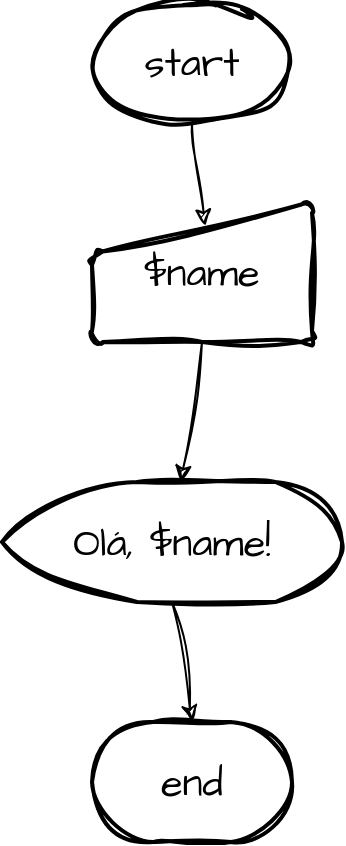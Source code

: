 <mxfile>
    <diagram id="GhzAh9IVX6JMd3jQ5Oht" name="Exercício 1">
        <mxGraphModel dx="1935" dy="1348" grid="1" gridSize="10" guides="1" tooltips="1" connect="1" arrows="1" fold="1" page="1" pageScale="1" pageWidth="827" pageHeight="1169" math="0" shadow="0">
            <root>
                <mxCell id="0"/>
                <mxCell id="1" parent="0"/>
                <mxCell id="islUDQLVuMNrug0E_ZDr-21" style="edgeStyle=none;rounded=1;sketch=1;hachureGap=4;jiggle=2;curveFitting=1;html=1;exitX=0.5;exitY=1;exitDx=0;exitDy=0;exitPerimeter=0;entryX=0.515;entryY=0.171;entryDx=0;entryDy=0;fontFamily=Architects Daughter;fontSource=https%3A%2F%2Ffonts.googleapis.com%2Fcss%3Ffamily%3DArchitects%2BDaughter;fontSize=16;entryPerimeter=0;" edge="1" parent="1" source="8" target="14">
                    <mxGeometry relative="1" as="geometry"/>
                </mxCell>
                <mxCell id="8" value="start" style="strokeWidth=2;html=1;shape=mxgraph.flowchart.start_1;whiteSpace=wrap;hachureGap=4;fontFamily=Architects Daughter;fontSource=https%3A%2F%2Ffonts.googleapis.com%2Fcss%3Ffamily%3DArchitects%2BDaughter;fontSize=20;rounded=1;sketch=1;curveFitting=1;jiggle=2;" vertex="1" parent="1">
                    <mxGeometry x="374" y="375" width="100" height="60" as="geometry"/>
                </mxCell>
                <mxCell id="9" value="end" style="strokeWidth=2;html=1;shape=mxgraph.flowchart.terminator;whiteSpace=wrap;hachureGap=4;fontFamily=Architects Daughter;fontSource=https%3A%2F%2Ffonts.googleapis.com%2Fcss%3Ffamily%3DArchitects%2BDaughter;fontSize=20;rounded=1;sketch=1;curveFitting=1;jiggle=2;" vertex="1" parent="1">
                    <mxGeometry x="374" y="735" width="100" height="60" as="geometry"/>
                </mxCell>
                <mxCell id="islUDQLVuMNrug0E_ZDr-19" style="edgeStyle=none;rounded=1;sketch=1;hachureGap=4;jiggle=2;curveFitting=1;html=1;exitX=0.5;exitY=1;exitDx=0;exitDy=0;fontFamily=Architects Daughter;fontSource=https%3A%2F%2Ffonts.googleapis.com%2Fcss%3Ffamily%3DArchitects%2BDaughter;fontSize=16;" edge="1" parent="1" source="14" target="16">
                    <mxGeometry relative="1" as="geometry"/>
                </mxCell>
                <mxCell id="14" value="$name" style="html=1;strokeWidth=2;shape=manualInput;whiteSpace=wrap;rounded=1;size=26;arcSize=11;hachureGap=4;fontFamily=Architects Daughter;fontSource=https%3A%2F%2Ffonts.googleapis.com%2Fcss%3Ffamily%3DArchitects%2BDaughter;fontSize=20;sketch=1;curveFitting=1;jiggle=2;" vertex="1" parent="1">
                    <mxGeometry x="374" y="475" width="110" height="70" as="geometry"/>
                </mxCell>
                <mxCell id="islUDQLVuMNrug0E_ZDr-22" style="edgeStyle=none;rounded=1;sketch=1;hachureGap=4;jiggle=2;curveFitting=1;html=1;exitX=0.5;exitY=1;exitDx=0;exitDy=0;exitPerimeter=0;entryX=0.5;entryY=0;entryDx=0;entryDy=0;entryPerimeter=0;fontFamily=Architects Daughter;fontSource=https%3A%2F%2Ffonts.googleapis.com%2Fcss%3Ffamily%3DArchitects%2BDaughter;fontSize=16;" edge="1" parent="1" source="16" target="9">
                    <mxGeometry relative="1" as="geometry"/>
                </mxCell>
                <mxCell id="16" value="Olá, $name!" style="strokeWidth=2;html=1;shape=mxgraph.flowchart.display;whiteSpace=wrap;hachureGap=4;fontFamily=Architects Daughter;fontSource=https%3A%2F%2Ffonts.googleapis.com%2Fcss%3Ffamily%3DArchitects%2BDaughter;fontSize=20;rounded=1;sketch=1;curveFitting=1;jiggle=2;" vertex="1" parent="1">
                    <mxGeometry x="329" y="615" width="170" height="60" as="geometry"/>
                </mxCell>
            </root>
        </mxGraphModel>
    </diagram>
</mxfile>
